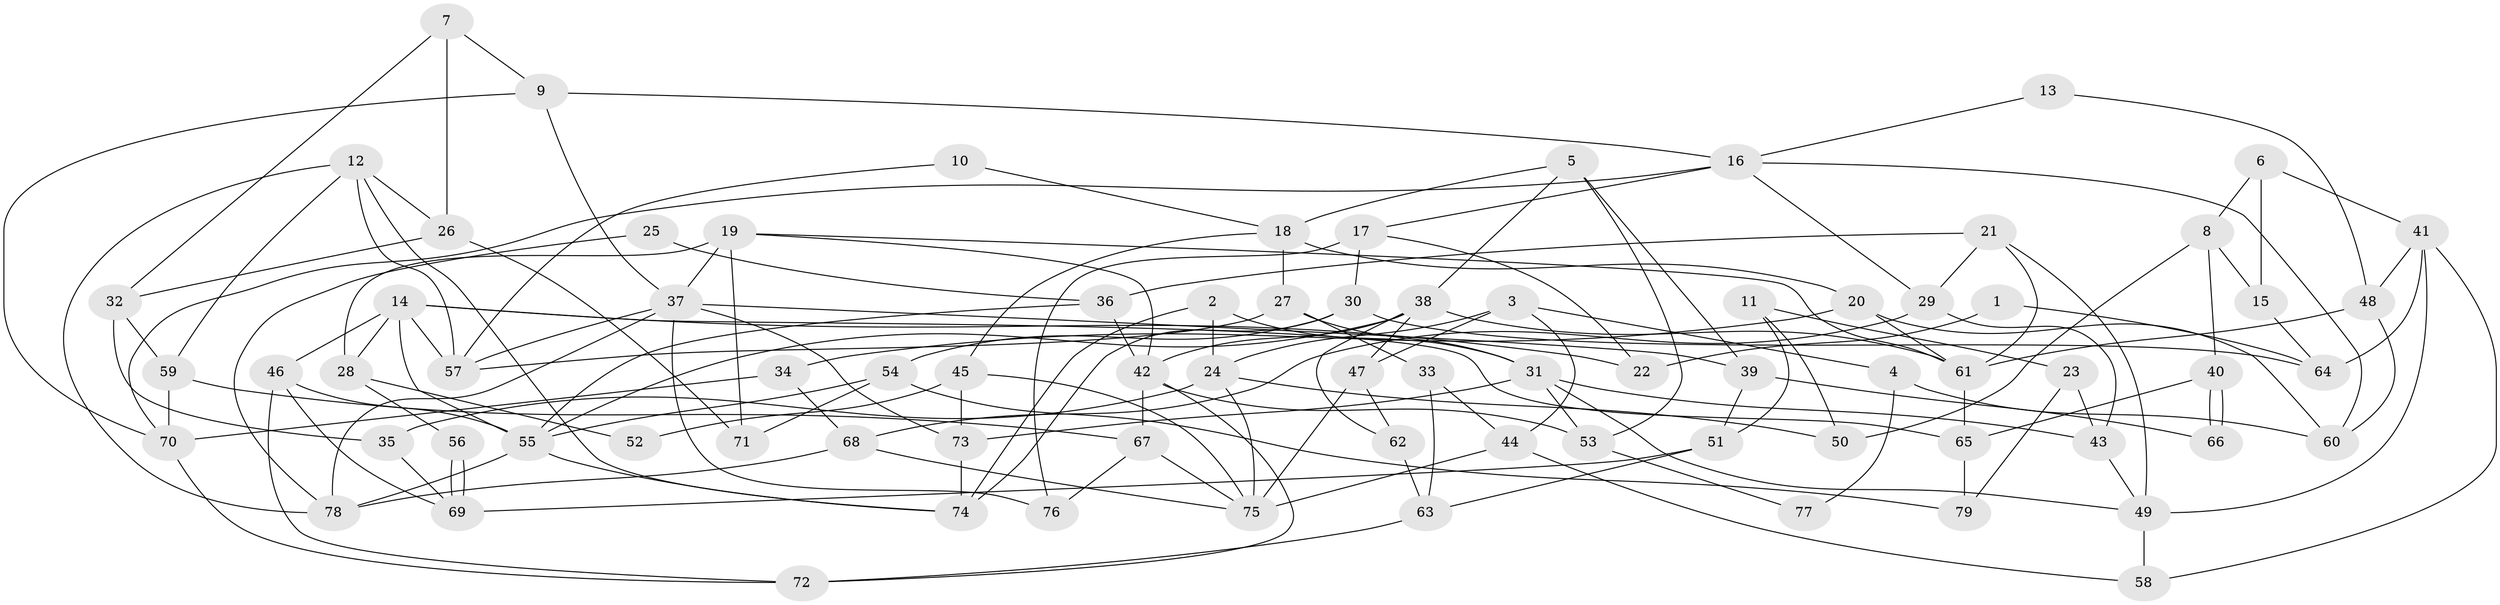 // Generated by graph-tools (version 1.1) at 2025/36/03/09/25 02:36:01]
// undirected, 79 vertices, 158 edges
graph export_dot {
graph [start="1"]
  node [color=gray90,style=filled];
  1;
  2;
  3;
  4;
  5;
  6;
  7;
  8;
  9;
  10;
  11;
  12;
  13;
  14;
  15;
  16;
  17;
  18;
  19;
  20;
  21;
  22;
  23;
  24;
  25;
  26;
  27;
  28;
  29;
  30;
  31;
  32;
  33;
  34;
  35;
  36;
  37;
  38;
  39;
  40;
  41;
  42;
  43;
  44;
  45;
  46;
  47;
  48;
  49;
  50;
  51;
  52;
  53;
  54;
  55;
  56;
  57;
  58;
  59;
  60;
  61;
  62;
  63;
  64;
  65;
  66;
  67;
  68;
  69;
  70;
  71;
  72;
  73;
  74;
  75;
  76;
  77;
  78;
  79;
  1 -- 22;
  1 -- 64;
  2 -- 31;
  2 -- 74;
  2 -- 24;
  3 -- 44;
  3 -- 47;
  3 -- 4;
  3 -- 24;
  4 -- 60;
  4 -- 77;
  5 -- 38;
  5 -- 53;
  5 -- 18;
  5 -- 39;
  6 -- 41;
  6 -- 15;
  6 -- 8;
  7 -- 9;
  7 -- 32;
  7 -- 26;
  8 -- 40;
  8 -- 15;
  8 -- 50;
  9 -- 16;
  9 -- 37;
  9 -- 70;
  10 -- 57;
  10 -- 18;
  11 -- 50;
  11 -- 51;
  11 -- 23;
  12 -- 78;
  12 -- 74;
  12 -- 26;
  12 -- 57;
  12 -- 59;
  13 -- 16;
  13 -- 48;
  14 -- 46;
  14 -- 55;
  14 -- 22;
  14 -- 28;
  14 -- 57;
  14 -- 65;
  15 -- 64;
  16 -- 70;
  16 -- 29;
  16 -- 17;
  16 -- 60;
  17 -- 76;
  17 -- 22;
  17 -- 30;
  18 -- 27;
  18 -- 20;
  18 -- 45;
  19 -- 42;
  19 -- 71;
  19 -- 28;
  19 -- 37;
  19 -- 61;
  20 -- 61;
  20 -- 34;
  20 -- 60;
  21 -- 36;
  21 -- 61;
  21 -- 29;
  21 -- 49;
  23 -- 43;
  23 -- 79;
  24 -- 35;
  24 -- 50;
  24 -- 75;
  25 -- 36;
  25 -- 78;
  26 -- 32;
  26 -- 71;
  27 -- 57;
  27 -- 31;
  27 -- 33;
  28 -- 52;
  28 -- 56;
  29 -- 68;
  29 -- 43;
  30 -- 74;
  30 -- 54;
  30 -- 64;
  31 -- 43;
  31 -- 73;
  31 -- 49;
  31 -- 53;
  32 -- 59;
  32 -- 35;
  33 -- 44;
  33 -- 63;
  34 -- 70;
  34 -- 68;
  35 -- 69;
  36 -- 42;
  36 -- 55;
  37 -- 57;
  37 -- 39;
  37 -- 73;
  37 -- 76;
  37 -- 78;
  38 -- 55;
  38 -- 62;
  38 -- 42;
  38 -- 47;
  38 -- 61;
  39 -- 51;
  39 -- 66;
  40 -- 66;
  40 -- 66;
  40 -- 65;
  41 -- 48;
  41 -- 49;
  41 -- 58;
  41 -- 64;
  42 -- 72;
  42 -- 53;
  42 -- 67;
  43 -- 49;
  44 -- 58;
  44 -- 75;
  45 -- 75;
  45 -- 52;
  45 -- 73;
  46 -- 72;
  46 -- 69;
  46 -- 55;
  47 -- 75;
  47 -- 62;
  48 -- 60;
  48 -- 61;
  49 -- 58;
  51 -- 69;
  51 -- 63;
  53 -- 77;
  54 -- 79;
  54 -- 55;
  54 -- 71;
  55 -- 74;
  55 -- 78;
  56 -- 69;
  56 -- 69;
  59 -- 67;
  59 -- 70;
  61 -- 65;
  62 -- 63;
  63 -- 72;
  65 -- 79;
  67 -- 75;
  67 -- 76;
  68 -- 78;
  68 -- 75;
  70 -- 72;
  73 -- 74;
}
